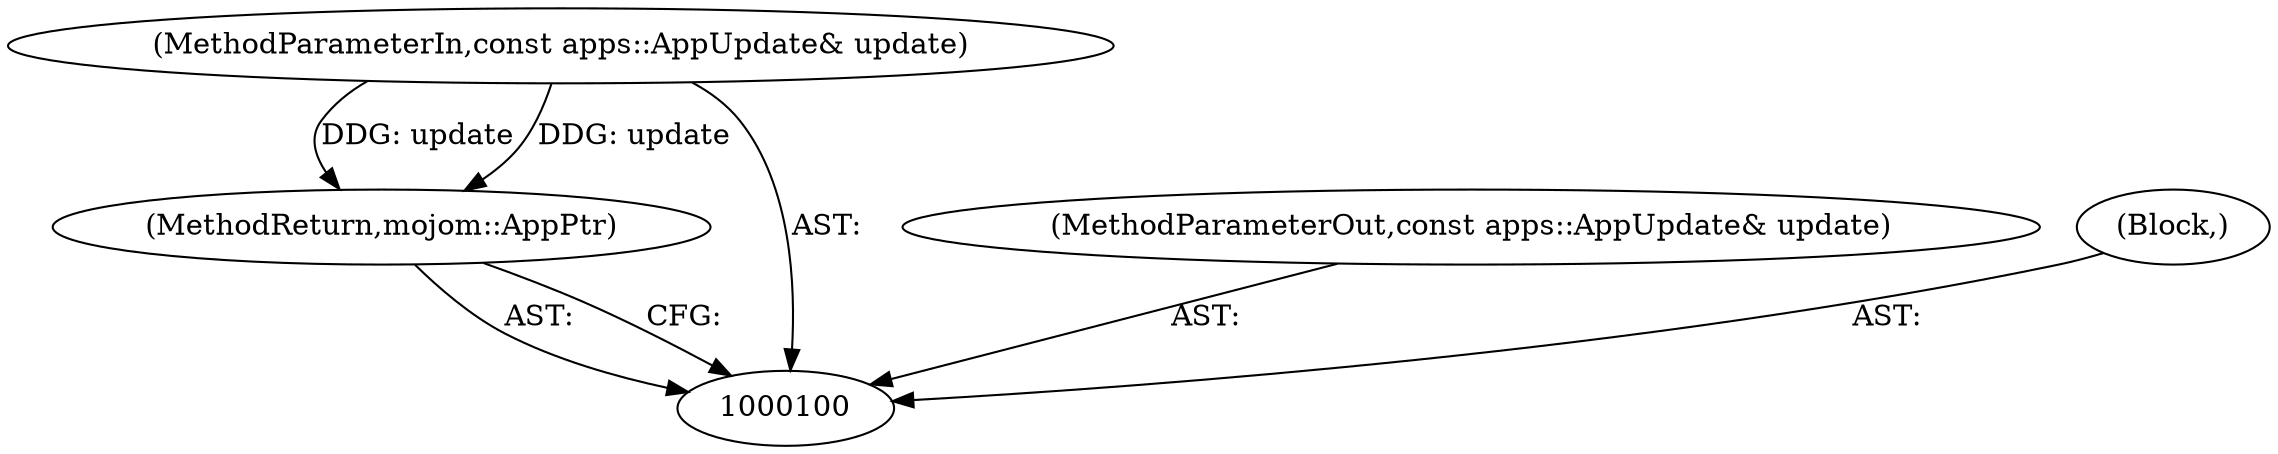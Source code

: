 digraph "0_Chrome_8cfe2463cec6835c7b0b73dcb2ab2edaf035e3f9_1" {
"1000103" [label="(MethodReturn,mojom::AppPtr)"];
"1000101" [label="(MethodParameterIn,const apps::AppUpdate& update)"];
"1000108" [label="(MethodParameterOut,const apps::AppUpdate& update)"];
"1000102" [label="(Block,)"];
"1000103" -> "1000100"  [label="AST: "];
"1000103" -> "1000100"  [label="CFG: "];
"1000101" -> "1000103"  [label="DDG: update"];
"1000101" -> "1000100"  [label="AST: "];
"1000101" -> "1000103"  [label="DDG: update"];
"1000108" -> "1000100"  [label="AST: "];
"1000102" -> "1000100"  [label="AST: "];
}
